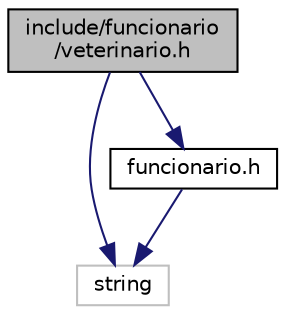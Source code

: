 digraph "include/funcionario/veterinario.h"
{
  edge [fontname="Helvetica",fontsize="10",labelfontname="Helvetica",labelfontsize="10"];
  node [fontname="Helvetica",fontsize="10",shape=record];
  Node0 [label="include/funcionario\l/veterinario.h",height=0.2,width=0.4,color="black", fillcolor="grey75", style="filled", fontcolor="black"];
  Node0 -> Node1 [color="midnightblue",fontsize="10",style="solid",fontname="Helvetica"];
  Node1 [label="string",height=0.2,width=0.4,color="grey75", fillcolor="white", style="filled"];
  Node0 -> Node2 [color="midnightblue",fontsize="10",style="solid",fontname="Helvetica"];
  Node2 [label="funcionario.h",height=0.2,width=0.4,color="black", fillcolor="white", style="filled",URL="$funcionario_8h.html"];
  Node2 -> Node1 [color="midnightblue",fontsize="10",style="solid",fontname="Helvetica"];
}

